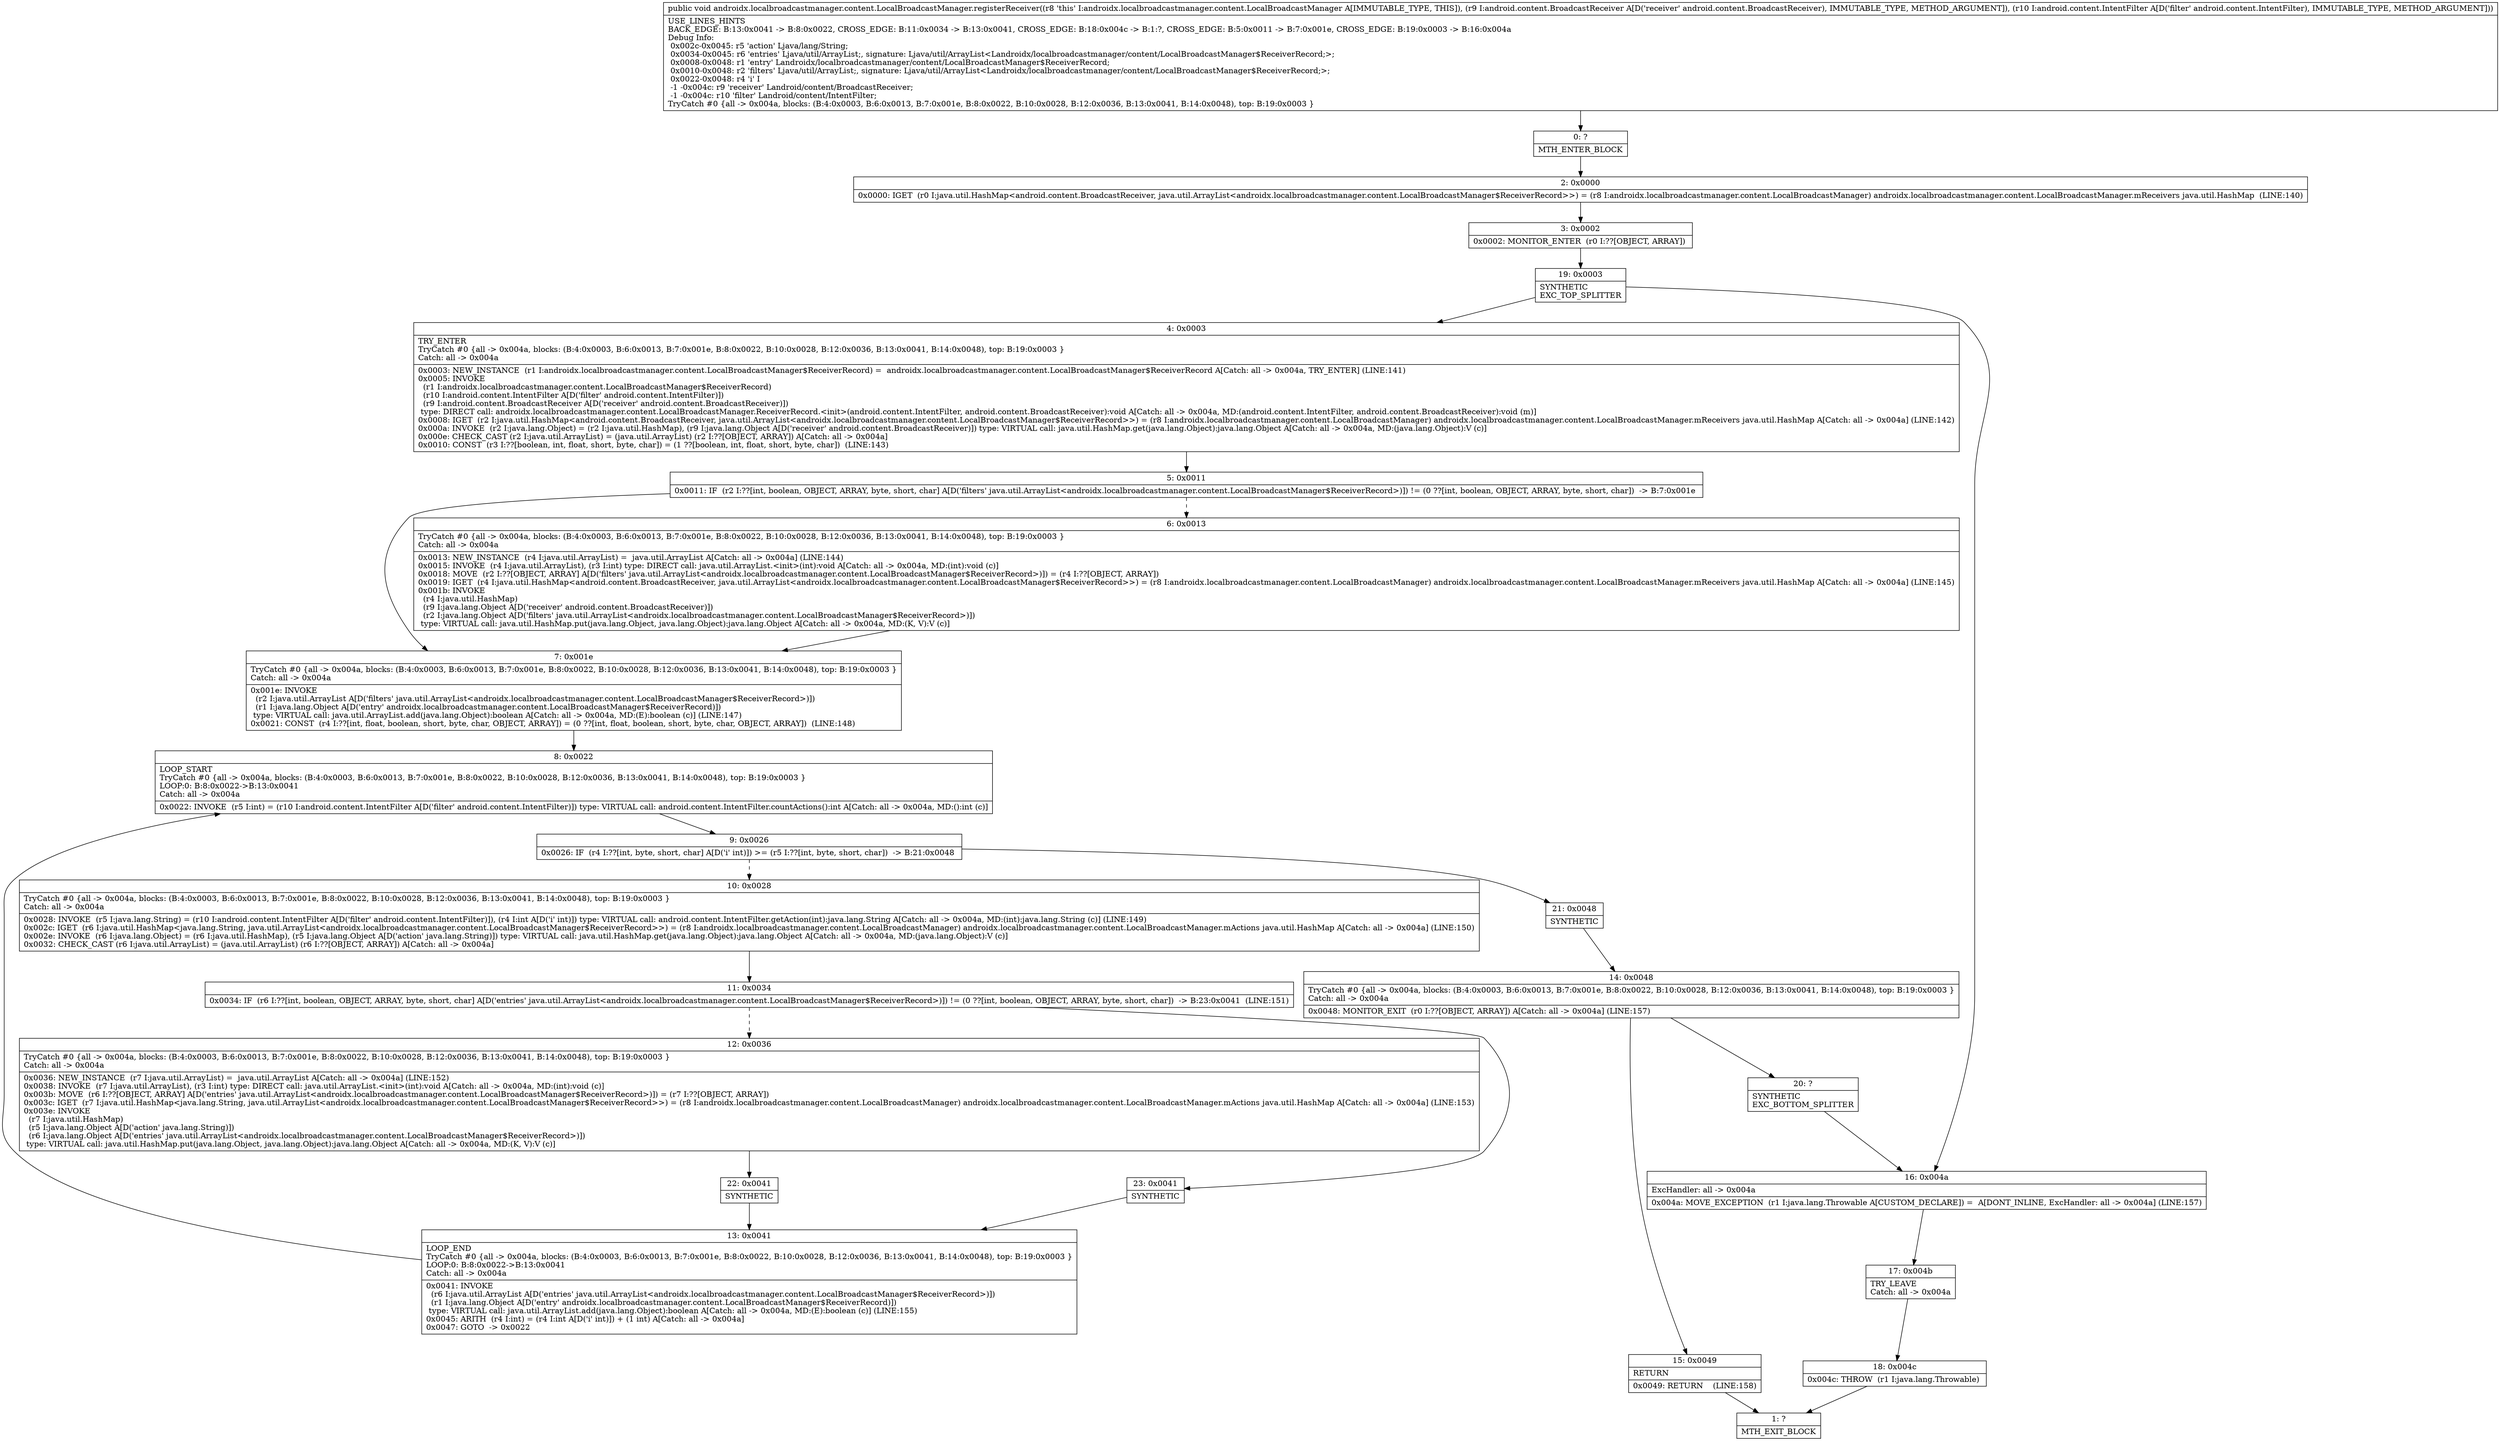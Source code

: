 digraph "CFG forandroidx.localbroadcastmanager.content.LocalBroadcastManager.registerReceiver(Landroid\/content\/BroadcastReceiver;Landroid\/content\/IntentFilter;)V" {
Node_0 [shape=record,label="{0\:\ ?|MTH_ENTER_BLOCK\l}"];
Node_2 [shape=record,label="{2\:\ 0x0000|0x0000: IGET  (r0 I:java.util.HashMap\<android.content.BroadcastReceiver, java.util.ArrayList\<androidx.localbroadcastmanager.content.LocalBroadcastManager$ReceiverRecord\>\>) = (r8 I:androidx.localbroadcastmanager.content.LocalBroadcastManager) androidx.localbroadcastmanager.content.LocalBroadcastManager.mReceivers java.util.HashMap  (LINE:140)\l}"];
Node_3 [shape=record,label="{3\:\ 0x0002|0x0002: MONITOR_ENTER  (r0 I:??[OBJECT, ARRAY]) \l}"];
Node_19 [shape=record,label="{19\:\ 0x0003|SYNTHETIC\lEXC_TOP_SPLITTER\l}"];
Node_4 [shape=record,label="{4\:\ 0x0003|TRY_ENTER\lTryCatch #0 \{all \-\> 0x004a, blocks: (B:4:0x0003, B:6:0x0013, B:7:0x001e, B:8:0x0022, B:10:0x0028, B:12:0x0036, B:13:0x0041, B:14:0x0048), top: B:19:0x0003 \}\lCatch: all \-\> 0x004a\l|0x0003: NEW_INSTANCE  (r1 I:androidx.localbroadcastmanager.content.LocalBroadcastManager$ReceiverRecord) =  androidx.localbroadcastmanager.content.LocalBroadcastManager$ReceiverRecord A[Catch: all \-\> 0x004a, TRY_ENTER] (LINE:141)\l0x0005: INVOKE  \l  (r1 I:androidx.localbroadcastmanager.content.LocalBroadcastManager$ReceiverRecord)\l  (r10 I:android.content.IntentFilter A[D('filter' android.content.IntentFilter)])\l  (r9 I:android.content.BroadcastReceiver A[D('receiver' android.content.BroadcastReceiver)])\l type: DIRECT call: androidx.localbroadcastmanager.content.LocalBroadcastManager.ReceiverRecord.\<init\>(android.content.IntentFilter, android.content.BroadcastReceiver):void A[Catch: all \-\> 0x004a, MD:(android.content.IntentFilter, android.content.BroadcastReceiver):void (m)]\l0x0008: IGET  (r2 I:java.util.HashMap\<android.content.BroadcastReceiver, java.util.ArrayList\<androidx.localbroadcastmanager.content.LocalBroadcastManager$ReceiverRecord\>\>) = (r8 I:androidx.localbroadcastmanager.content.LocalBroadcastManager) androidx.localbroadcastmanager.content.LocalBroadcastManager.mReceivers java.util.HashMap A[Catch: all \-\> 0x004a] (LINE:142)\l0x000a: INVOKE  (r2 I:java.lang.Object) = (r2 I:java.util.HashMap), (r9 I:java.lang.Object A[D('receiver' android.content.BroadcastReceiver)]) type: VIRTUAL call: java.util.HashMap.get(java.lang.Object):java.lang.Object A[Catch: all \-\> 0x004a, MD:(java.lang.Object):V (c)]\l0x000e: CHECK_CAST (r2 I:java.util.ArrayList) = (java.util.ArrayList) (r2 I:??[OBJECT, ARRAY]) A[Catch: all \-\> 0x004a]\l0x0010: CONST  (r3 I:??[boolean, int, float, short, byte, char]) = (1 ??[boolean, int, float, short, byte, char])  (LINE:143)\l}"];
Node_5 [shape=record,label="{5\:\ 0x0011|0x0011: IF  (r2 I:??[int, boolean, OBJECT, ARRAY, byte, short, char] A[D('filters' java.util.ArrayList\<androidx.localbroadcastmanager.content.LocalBroadcastManager$ReceiverRecord\>)]) != (0 ??[int, boolean, OBJECT, ARRAY, byte, short, char])  \-\> B:7:0x001e \l}"];
Node_6 [shape=record,label="{6\:\ 0x0013|TryCatch #0 \{all \-\> 0x004a, blocks: (B:4:0x0003, B:6:0x0013, B:7:0x001e, B:8:0x0022, B:10:0x0028, B:12:0x0036, B:13:0x0041, B:14:0x0048), top: B:19:0x0003 \}\lCatch: all \-\> 0x004a\l|0x0013: NEW_INSTANCE  (r4 I:java.util.ArrayList) =  java.util.ArrayList A[Catch: all \-\> 0x004a] (LINE:144)\l0x0015: INVOKE  (r4 I:java.util.ArrayList), (r3 I:int) type: DIRECT call: java.util.ArrayList.\<init\>(int):void A[Catch: all \-\> 0x004a, MD:(int):void (c)]\l0x0018: MOVE  (r2 I:??[OBJECT, ARRAY] A[D('filters' java.util.ArrayList\<androidx.localbroadcastmanager.content.LocalBroadcastManager$ReceiverRecord\>)]) = (r4 I:??[OBJECT, ARRAY]) \l0x0019: IGET  (r4 I:java.util.HashMap\<android.content.BroadcastReceiver, java.util.ArrayList\<androidx.localbroadcastmanager.content.LocalBroadcastManager$ReceiverRecord\>\>) = (r8 I:androidx.localbroadcastmanager.content.LocalBroadcastManager) androidx.localbroadcastmanager.content.LocalBroadcastManager.mReceivers java.util.HashMap A[Catch: all \-\> 0x004a] (LINE:145)\l0x001b: INVOKE  \l  (r4 I:java.util.HashMap)\l  (r9 I:java.lang.Object A[D('receiver' android.content.BroadcastReceiver)])\l  (r2 I:java.lang.Object A[D('filters' java.util.ArrayList\<androidx.localbroadcastmanager.content.LocalBroadcastManager$ReceiverRecord\>)])\l type: VIRTUAL call: java.util.HashMap.put(java.lang.Object, java.lang.Object):java.lang.Object A[Catch: all \-\> 0x004a, MD:(K, V):V (c)]\l}"];
Node_7 [shape=record,label="{7\:\ 0x001e|TryCatch #0 \{all \-\> 0x004a, blocks: (B:4:0x0003, B:6:0x0013, B:7:0x001e, B:8:0x0022, B:10:0x0028, B:12:0x0036, B:13:0x0041, B:14:0x0048), top: B:19:0x0003 \}\lCatch: all \-\> 0x004a\l|0x001e: INVOKE  \l  (r2 I:java.util.ArrayList A[D('filters' java.util.ArrayList\<androidx.localbroadcastmanager.content.LocalBroadcastManager$ReceiverRecord\>)])\l  (r1 I:java.lang.Object A[D('entry' androidx.localbroadcastmanager.content.LocalBroadcastManager$ReceiverRecord)])\l type: VIRTUAL call: java.util.ArrayList.add(java.lang.Object):boolean A[Catch: all \-\> 0x004a, MD:(E):boolean (c)] (LINE:147)\l0x0021: CONST  (r4 I:??[int, float, boolean, short, byte, char, OBJECT, ARRAY]) = (0 ??[int, float, boolean, short, byte, char, OBJECT, ARRAY])  (LINE:148)\l}"];
Node_8 [shape=record,label="{8\:\ 0x0022|LOOP_START\lTryCatch #0 \{all \-\> 0x004a, blocks: (B:4:0x0003, B:6:0x0013, B:7:0x001e, B:8:0x0022, B:10:0x0028, B:12:0x0036, B:13:0x0041, B:14:0x0048), top: B:19:0x0003 \}\lLOOP:0: B:8:0x0022\-\>B:13:0x0041\lCatch: all \-\> 0x004a\l|0x0022: INVOKE  (r5 I:int) = (r10 I:android.content.IntentFilter A[D('filter' android.content.IntentFilter)]) type: VIRTUAL call: android.content.IntentFilter.countActions():int A[Catch: all \-\> 0x004a, MD:():int (c)]\l}"];
Node_9 [shape=record,label="{9\:\ 0x0026|0x0026: IF  (r4 I:??[int, byte, short, char] A[D('i' int)]) \>= (r5 I:??[int, byte, short, char])  \-\> B:21:0x0048 \l}"];
Node_10 [shape=record,label="{10\:\ 0x0028|TryCatch #0 \{all \-\> 0x004a, blocks: (B:4:0x0003, B:6:0x0013, B:7:0x001e, B:8:0x0022, B:10:0x0028, B:12:0x0036, B:13:0x0041, B:14:0x0048), top: B:19:0x0003 \}\lCatch: all \-\> 0x004a\l|0x0028: INVOKE  (r5 I:java.lang.String) = (r10 I:android.content.IntentFilter A[D('filter' android.content.IntentFilter)]), (r4 I:int A[D('i' int)]) type: VIRTUAL call: android.content.IntentFilter.getAction(int):java.lang.String A[Catch: all \-\> 0x004a, MD:(int):java.lang.String (c)] (LINE:149)\l0x002c: IGET  (r6 I:java.util.HashMap\<java.lang.String, java.util.ArrayList\<androidx.localbroadcastmanager.content.LocalBroadcastManager$ReceiverRecord\>\>) = (r8 I:androidx.localbroadcastmanager.content.LocalBroadcastManager) androidx.localbroadcastmanager.content.LocalBroadcastManager.mActions java.util.HashMap A[Catch: all \-\> 0x004a] (LINE:150)\l0x002e: INVOKE  (r6 I:java.lang.Object) = (r6 I:java.util.HashMap), (r5 I:java.lang.Object A[D('action' java.lang.String)]) type: VIRTUAL call: java.util.HashMap.get(java.lang.Object):java.lang.Object A[Catch: all \-\> 0x004a, MD:(java.lang.Object):V (c)]\l0x0032: CHECK_CAST (r6 I:java.util.ArrayList) = (java.util.ArrayList) (r6 I:??[OBJECT, ARRAY]) A[Catch: all \-\> 0x004a]\l}"];
Node_11 [shape=record,label="{11\:\ 0x0034|0x0034: IF  (r6 I:??[int, boolean, OBJECT, ARRAY, byte, short, char] A[D('entries' java.util.ArrayList\<androidx.localbroadcastmanager.content.LocalBroadcastManager$ReceiverRecord\>)]) != (0 ??[int, boolean, OBJECT, ARRAY, byte, short, char])  \-\> B:23:0x0041  (LINE:151)\l}"];
Node_12 [shape=record,label="{12\:\ 0x0036|TryCatch #0 \{all \-\> 0x004a, blocks: (B:4:0x0003, B:6:0x0013, B:7:0x001e, B:8:0x0022, B:10:0x0028, B:12:0x0036, B:13:0x0041, B:14:0x0048), top: B:19:0x0003 \}\lCatch: all \-\> 0x004a\l|0x0036: NEW_INSTANCE  (r7 I:java.util.ArrayList) =  java.util.ArrayList A[Catch: all \-\> 0x004a] (LINE:152)\l0x0038: INVOKE  (r7 I:java.util.ArrayList), (r3 I:int) type: DIRECT call: java.util.ArrayList.\<init\>(int):void A[Catch: all \-\> 0x004a, MD:(int):void (c)]\l0x003b: MOVE  (r6 I:??[OBJECT, ARRAY] A[D('entries' java.util.ArrayList\<androidx.localbroadcastmanager.content.LocalBroadcastManager$ReceiverRecord\>)]) = (r7 I:??[OBJECT, ARRAY]) \l0x003c: IGET  (r7 I:java.util.HashMap\<java.lang.String, java.util.ArrayList\<androidx.localbroadcastmanager.content.LocalBroadcastManager$ReceiverRecord\>\>) = (r8 I:androidx.localbroadcastmanager.content.LocalBroadcastManager) androidx.localbroadcastmanager.content.LocalBroadcastManager.mActions java.util.HashMap A[Catch: all \-\> 0x004a] (LINE:153)\l0x003e: INVOKE  \l  (r7 I:java.util.HashMap)\l  (r5 I:java.lang.Object A[D('action' java.lang.String)])\l  (r6 I:java.lang.Object A[D('entries' java.util.ArrayList\<androidx.localbroadcastmanager.content.LocalBroadcastManager$ReceiverRecord\>)])\l type: VIRTUAL call: java.util.HashMap.put(java.lang.Object, java.lang.Object):java.lang.Object A[Catch: all \-\> 0x004a, MD:(K, V):V (c)]\l}"];
Node_22 [shape=record,label="{22\:\ 0x0041|SYNTHETIC\l}"];
Node_13 [shape=record,label="{13\:\ 0x0041|LOOP_END\lTryCatch #0 \{all \-\> 0x004a, blocks: (B:4:0x0003, B:6:0x0013, B:7:0x001e, B:8:0x0022, B:10:0x0028, B:12:0x0036, B:13:0x0041, B:14:0x0048), top: B:19:0x0003 \}\lLOOP:0: B:8:0x0022\-\>B:13:0x0041\lCatch: all \-\> 0x004a\l|0x0041: INVOKE  \l  (r6 I:java.util.ArrayList A[D('entries' java.util.ArrayList\<androidx.localbroadcastmanager.content.LocalBroadcastManager$ReceiverRecord\>)])\l  (r1 I:java.lang.Object A[D('entry' androidx.localbroadcastmanager.content.LocalBroadcastManager$ReceiverRecord)])\l type: VIRTUAL call: java.util.ArrayList.add(java.lang.Object):boolean A[Catch: all \-\> 0x004a, MD:(E):boolean (c)] (LINE:155)\l0x0045: ARITH  (r4 I:int) = (r4 I:int A[D('i' int)]) + (1 int) A[Catch: all \-\> 0x004a]\l0x0047: GOTO  \-\> 0x0022 \l}"];
Node_23 [shape=record,label="{23\:\ 0x0041|SYNTHETIC\l}"];
Node_21 [shape=record,label="{21\:\ 0x0048|SYNTHETIC\l}"];
Node_14 [shape=record,label="{14\:\ 0x0048|TryCatch #0 \{all \-\> 0x004a, blocks: (B:4:0x0003, B:6:0x0013, B:7:0x001e, B:8:0x0022, B:10:0x0028, B:12:0x0036, B:13:0x0041, B:14:0x0048), top: B:19:0x0003 \}\lCatch: all \-\> 0x004a\l|0x0048: MONITOR_EXIT  (r0 I:??[OBJECT, ARRAY]) A[Catch: all \-\> 0x004a] (LINE:157)\l}"];
Node_15 [shape=record,label="{15\:\ 0x0049|RETURN\l|0x0049: RETURN    (LINE:158)\l}"];
Node_1 [shape=record,label="{1\:\ ?|MTH_EXIT_BLOCK\l}"];
Node_20 [shape=record,label="{20\:\ ?|SYNTHETIC\lEXC_BOTTOM_SPLITTER\l}"];
Node_16 [shape=record,label="{16\:\ 0x004a|ExcHandler: all \-\> 0x004a\l|0x004a: MOVE_EXCEPTION  (r1 I:java.lang.Throwable A[CUSTOM_DECLARE]) =  A[DONT_INLINE, ExcHandler: all \-\> 0x004a] (LINE:157)\l}"];
Node_17 [shape=record,label="{17\:\ 0x004b|TRY_LEAVE\lCatch: all \-\> 0x004a\l}"];
Node_18 [shape=record,label="{18\:\ 0x004c|0x004c: THROW  (r1 I:java.lang.Throwable) \l}"];
MethodNode[shape=record,label="{public void androidx.localbroadcastmanager.content.LocalBroadcastManager.registerReceiver((r8 'this' I:androidx.localbroadcastmanager.content.LocalBroadcastManager A[IMMUTABLE_TYPE, THIS]), (r9 I:android.content.BroadcastReceiver A[D('receiver' android.content.BroadcastReceiver), IMMUTABLE_TYPE, METHOD_ARGUMENT]), (r10 I:android.content.IntentFilter A[D('filter' android.content.IntentFilter), IMMUTABLE_TYPE, METHOD_ARGUMENT]))  | USE_LINES_HINTS\lBACK_EDGE: B:13:0x0041 \-\> B:8:0x0022, CROSS_EDGE: B:11:0x0034 \-\> B:13:0x0041, CROSS_EDGE: B:18:0x004c \-\> B:1:?, CROSS_EDGE: B:5:0x0011 \-\> B:7:0x001e, CROSS_EDGE: B:19:0x0003 \-\> B:16:0x004a\lDebug Info:\l  0x002c\-0x0045: r5 'action' Ljava\/lang\/String;\l  0x0034\-0x0045: r6 'entries' Ljava\/util\/ArrayList;, signature: Ljava\/util\/ArrayList\<Landroidx\/localbroadcastmanager\/content\/LocalBroadcastManager$ReceiverRecord;\>;\l  0x0008\-0x0048: r1 'entry' Landroidx\/localbroadcastmanager\/content\/LocalBroadcastManager$ReceiverRecord;\l  0x0010\-0x0048: r2 'filters' Ljava\/util\/ArrayList;, signature: Ljava\/util\/ArrayList\<Landroidx\/localbroadcastmanager\/content\/LocalBroadcastManager$ReceiverRecord;\>;\l  0x0022\-0x0048: r4 'i' I\l  \-1 \-0x004c: r9 'receiver' Landroid\/content\/BroadcastReceiver;\l  \-1 \-0x004c: r10 'filter' Landroid\/content\/IntentFilter;\lTryCatch #0 \{all \-\> 0x004a, blocks: (B:4:0x0003, B:6:0x0013, B:7:0x001e, B:8:0x0022, B:10:0x0028, B:12:0x0036, B:13:0x0041, B:14:0x0048), top: B:19:0x0003 \}\l}"];
MethodNode -> Node_0;Node_0 -> Node_2;
Node_2 -> Node_3;
Node_3 -> Node_19;
Node_19 -> Node_4;
Node_19 -> Node_16;
Node_4 -> Node_5;
Node_5 -> Node_6[style=dashed];
Node_5 -> Node_7;
Node_6 -> Node_7;
Node_7 -> Node_8;
Node_8 -> Node_9;
Node_9 -> Node_10[style=dashed];
Node_9 -> Node_21;
Node_10 -> Node_11;
Node_11 -> Node_12[style=dashed];
Node_11 -> Node_23;
Node_12 -> Node_22;
Node_22 -> Node_13;
Node_13 -> Node_8;
Node_23 -> Node_13;
Node_21 -> Node_14;
Node_14 -> Node_15;
Node_14 -> Node_20;
Node_15 -> Node_1;
Node_20 -> Node_16;
Node_16 -> Node_17;
Node_17 -> Node_18;
Node_18 -> Node_1;
}

